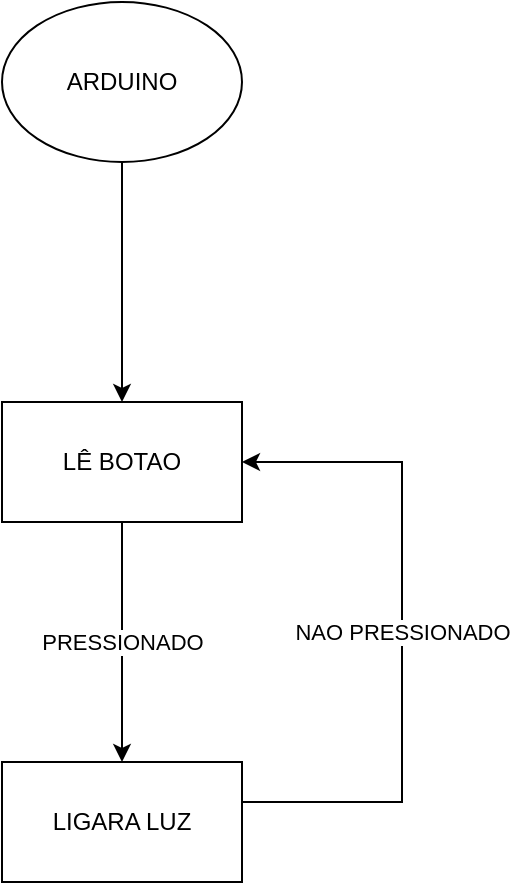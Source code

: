 <mxfile version="14.6.13" type="github">
  <diagram id="WbWyUEPBsjGot21H0MOr" name="Page-1">
    <mxGraphModel dx="2346" dy="866" grid="1" gridSize="10" guides="1" tooltips="1" connect="1" arrows="1" fold="1" page="1" pageScale="1" pageWidth="827" pageHeight="1169" math="0" shadow="0">
      <root>
        <mxCell id="0" />
        <mxCell id="1" parent="0" />
        <mxCell id="3mWR9NiWA6pW0JQRPycS-3" style="edgeStyle=orthogonalEdgeStyle;rounded=0;orthogonalLoop=1;jettySize=auto;html=1;entryX=0.5;entryY=0;entryDx=0;entryDy=0;" edge="1" parent="1" source="3mWR9NiWA6pW0JQRPycS-1" target="3mWR9NiWA6pW0JQRPycS-2">
          <mxGeometry relative="1" as="geometry" />
        </mxCell>
        <mxCell id="3mWR9NiWA6pW0JQRPycS-1" value="ARDUINO" style="ellipse;whiteSpace=wrap;html=1;" vertex="1" parent="1">
          <mxGeometry x="360" y="110" width="120" height="80" as="geometry" />
        </mxCell>
        <mxCell id="3mWR9NiWA6pW0JQRPycS-5" value="PRESSIONADO" style="edgeStyle=orthogonalEdgeStyle;rounded=0;orthogonalLoop=1;jettySize=auto;html=1;entryX=0.5;entryY=0;entryDx=0;entryDy=0;" edge="1" parent="1" source="3mWR9NiWA6pW0JQRPycS-2" target="3mWR9NiWA6pW0JQRPycS-4">
          <mxGeometry relative="1" as="geometry" />
        </mxCell>
        <mxCell id="3mWR9NiWA6pW0JQRPycS-2" value="LÊ BOTAO" style="rounded=0;whiteSpace=wrap;html=1;" vertex="1" parent="1">
          <mxGeometry x="360" y="310" width="120" height="60" as="geometry" />
        </mxCell>
        <mxCell id="3mWR9NiWA6pW0JQRPycS-7" value="NAO PRESSIONADO" style="edgeStyle=orthogonalEdgeStyle;rounded=0;orthogonalLoop=1;jettySize=auto;html=1;entryX=1;entryY=0.5;entryDx=0;entryDy=0;" edge="1" parent="1" source="3mWR9NiWA6pW0JQRPycS-4" target="3mWR9NiWA6pW0JQRPycS-2">
          <mxGeometry relative="1" as="geometry">
            <Array as="points">
              <mxPoint x="560" y="510" />
              <mxPoint x="560" y="340" />
            </Array>
          </mxGeometry>
        </mxCell>
        <mxCell id="3mWR9NiWA6pW0JQRPycS-4" value="LIGARA LUZ" style="rounded=0;whiteSpace=wrap;html=1;" vertex="1" parent="1">
          <mxGeometry x="360" y="490" width="120" height="60" as="geometry" />
        </mxCell>
      </root>
    </mxGraphModel>
  </diagram>
</mxfile>
